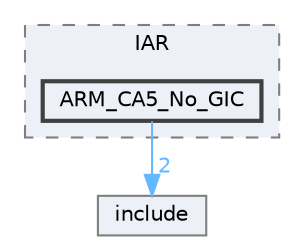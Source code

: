 digraph "D:/Projects/Raspberrypi_pico/pico_freertos_final/freertos_pico2/pico_freertos/FreeRTOS-Kernel/portable/IAR/ARM_CA5_No_GIC"
{
 // LATEX_PDF_SIZE
  bgcolor="transparent";
  edge [fontname=Helvetica,fontsize=10,labelfontname=Helvetica,labelfontsize=10];
  node [fontname=Helvetica,fontsize=10,shape=box,height=0.2,width=0.4];
  compound=true
  subgraph clusterdir_851539efac741596f3f7b2413a3fb940 {
    graph [ bgcolor="#edf0f7", pencolor="grey50", label="IAR", fontname=Helvetica,fontsize=10 style="filled,dashed", URL="dir_851539efac741596f3f7b2413a3fb940.html",tooltip=""]
  dir_7897a3ec000555f5c74d1f051c57544d [label="ARM_CA5_No_GIC", fillcolor="#edf0f7", color="grey25", style="filled,bold", URL="dir_7897a3ec000555f5c74d1f051c57544d.html",tooltip=""];
  }
  dir_c69ece34c3f150cb2c6f1098178b172a [label="include", fillcolor="#edf0f7", color="grey50", style="filled", URL="dir_c69ece34c3f150cb2c6f1098178b172a.html",tooltip=""];
  dir_7897a3ec000555f5c74d1f051c57544d->dir_c69ece34c3f150cb2c6f1098178b172a [headlabel="2", labeldistance=1.5 headhref="dir_000014_000125.html" href="dir_000014_000125.html" color="steelblue1" fontcolor="steelblue1"];
}
